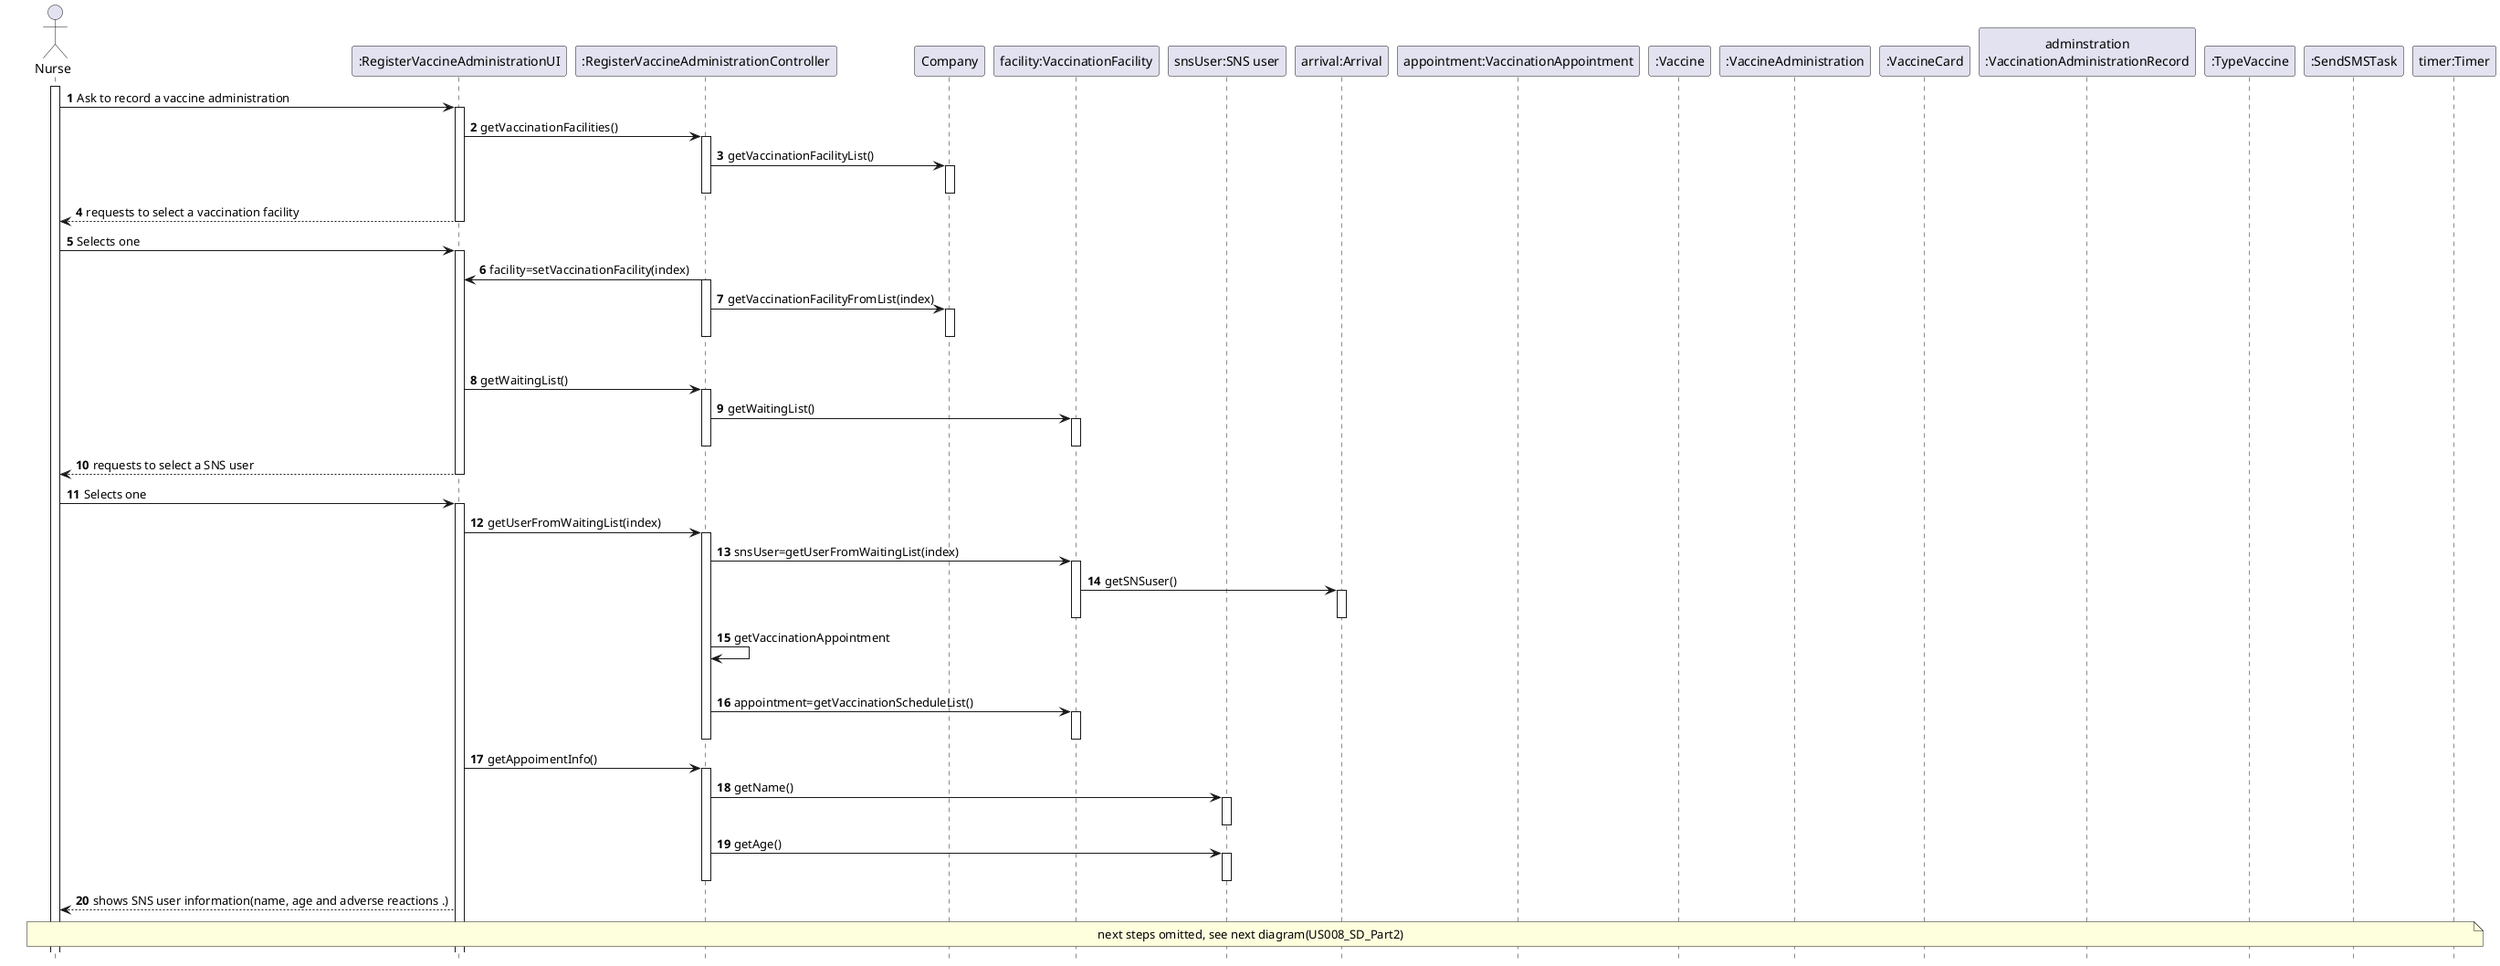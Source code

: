 @startuml
autonumber

actor "Nurse" as nurse

participant ":RegisterVaccineAdministrationUI" as UI
participant ":RegisterVaccineAdministrationController" as  CTRL
participant "Company" as COMP
participant "facility:VaccinationFacility" as facility
participant "snsUser:SNS user" as user
participant "arrival:Arrival" as arrival
participant "appointment:VaccinationAppointment" as appointment
participant ":Vaccine" as vaccine
participant ":VaccineAdministration" as administration
participant ":VaccineCard" as card
participant "adminstration\n:VaccinationAdministrationRecord" as record
participant ":TypeVaccine" as type
participant ":SendSMSTask" as task
participant "timer:Timer" as timer
hide footbox

activate nurse
nurse-> UI : Ask to record a vaccine administration
activate UI
'get vaccination facility list
UI->CTRL: getVaccinationFacilities()
activate CTRL
CTRL->COMP: getVaccinationFacilityList()
activate COMP
deactivate COMP
deactivate CTRL
UI--> nurse : requests to select a vaccination facility
deactivate UI
'set vaccination facility
nurse-> UI : Selects one
activate UI
CTRL->UI: facility=setVaccinationFacility(index)
activate CTRL
CTRL->COMP: getVaccinationFacilityFromList(index)
activate COMP
deactivate COMP
deactivate CTRL
loop If waiting list stil has a SNS user unless the nurse asks to stop
UI->CTRL:getWaitingList()
activate CTRL
CTRL->facility:getWaitingList()
activate facility
deactivate facility
deactivate CTRL
UI--> nurse : requests to select a SNS user
deactivate UI
nurse-> UI : Selects one
activate UI
UI->CTRL: getUserFromWaitingList(index)
activate CTRL
CTRL->facility:snsUser=getUserFromWaitingList(index)
activate facility
facility->arrival:getSNSuser()
activate arrival
deactivate arrival
deactivate facility
CTRL->CTRL:getVaccinationAppointment
opt if SNS user has a scheduled vaccination appointment
    CTRL->facility:appointment=getVaccinationScheduleList()
    activate facility
    deactivate facility

deactivate CTRL
UI->CTRL: getAppoimentInfo()
activate CTRL
CTRL->user:getName()
activate user
deactivate user
CTRL->user:getAge()
activate user
deactivate user
deactivate CTRL
UI--> nurse : shows SNS user information(name, age and adverse reactions .)
note across: next steps omitted, see next diagram(US008_SD_Part2)

@enduml